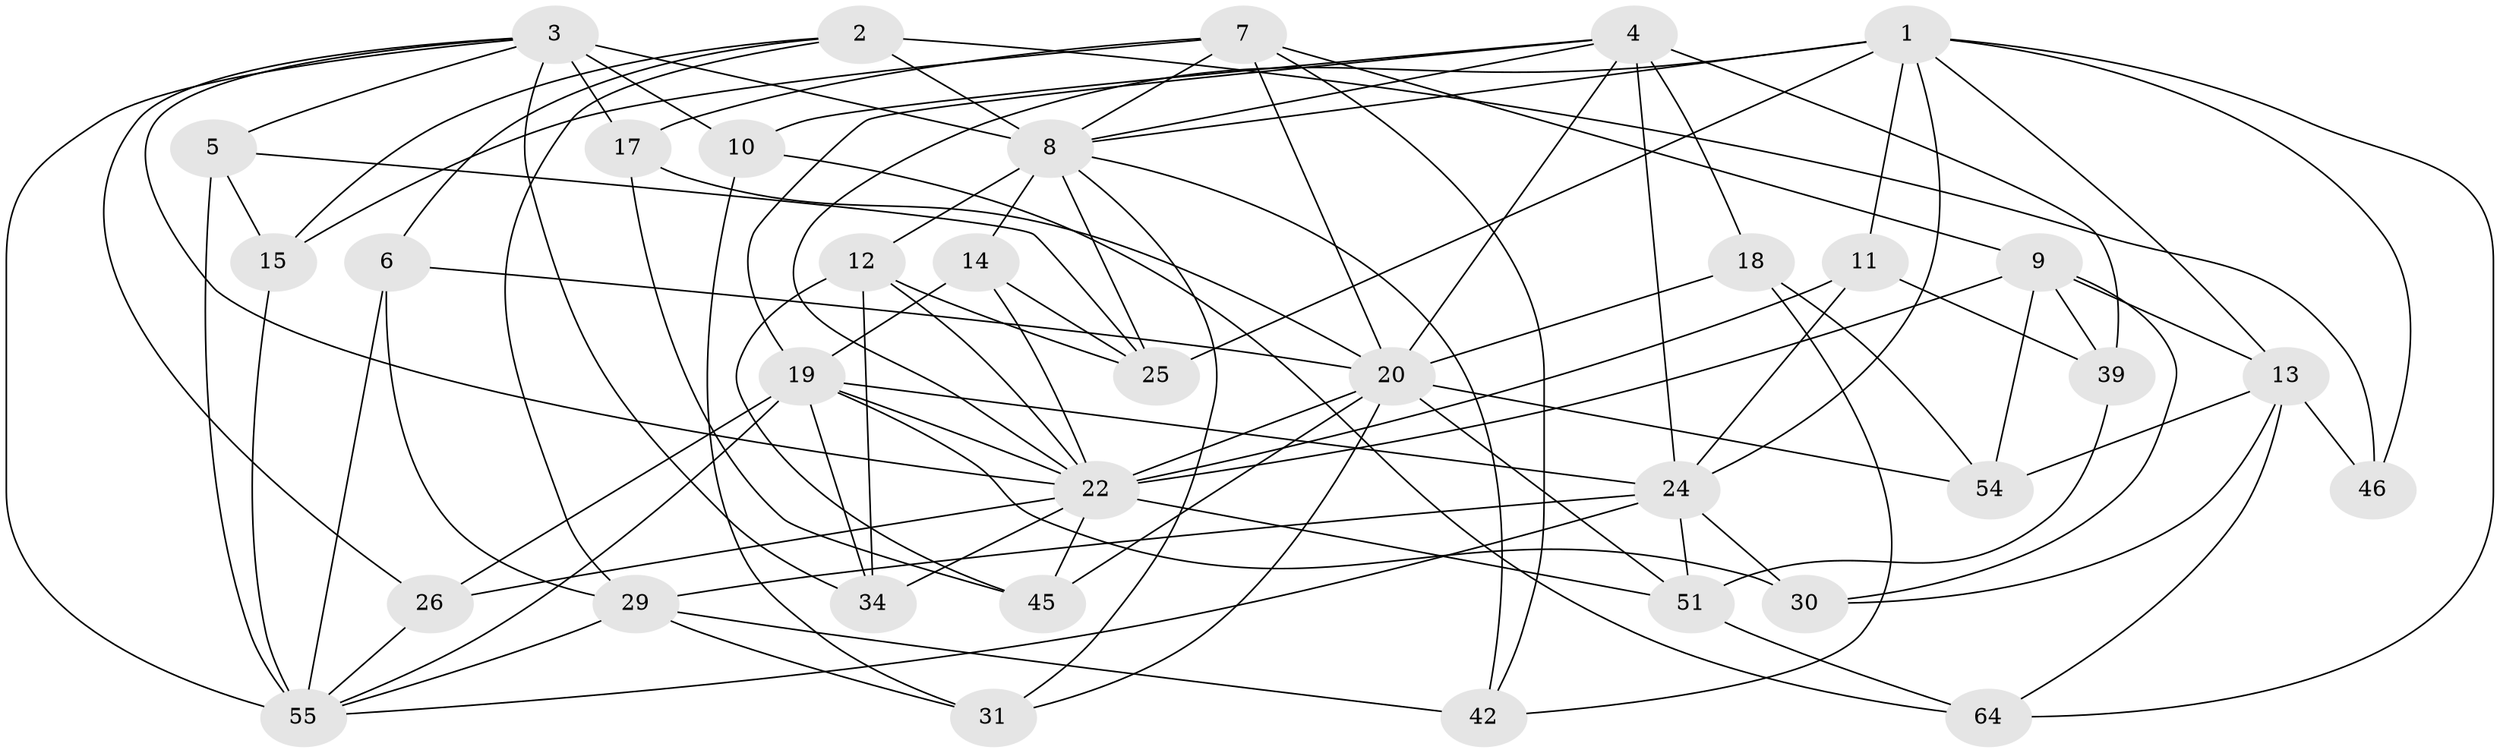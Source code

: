 // original degree distribution, {4: 1.0}
// Generated by graph-tools (version 1.1) at 2025/20/03/04/25 18:20:59]
// undirected, 35 vertices, 97 edges
graph export_dot {
graph [start="1"]
  node [color=gray90,style=filled];
  1 [super="+16"];
  2 [super="+58"];
  3 [super="+67+50+61"];
  4 [super="+40"];
  5;
  6;
  7 [super="+32"];
  8 [super="+47+21"];
  9 [super="+53"];
  10;
  11;
  12 [super="+57"];
  13 [super="+56"];
  14;
  15;
  17;
  18;
  19 [super="+23+37"];
  20 [super="+44+27"];
  22 [super="+35+36"];
  24 [super="+49+59"];
  25 [super="+28"];
  26;
  29 [super="+33"];
  30;
  31;
  34;
  39;
  42;
  45;
  46;
  51 [super="+62"];
  54;
  55 [super="+66+63"];
  64;
  1 -- 46;
  1 -- 8;
  1 -- 64;
  1 -- 22;
  1 -- 11;
  1 -- 13;
  1 -- 24;
  1 -- 25;
  2 -- 46 [weight=2];
  2 -- 15;
  2 -- 29;
  2 -- 6;
  2 -- 8;
  3 -- 10;
  3 -- 17;
  3 -- 55;
  3 -- 26;
  3 -- 5;
  3 -- 8 [weight=3];
  3 -- 34;
  3 -- 22;
  4 -- 19;
  4 -- 18;
  4 -- 39;
  4 -- 8;
  4 -- 10;
  4 -- 24 [weight=2];
  4 -- 20;
  5 -- 15;
  5 -- 55;
  5 -- 25;
  6 -- 29;
  6 -- 55;
  6 -- 20;
  7 -- 9;
  7 -- 42;
  7 -- 15;
  7 -- 8;
  7 -- 17;
  7 -- 20;
  8 -- 42;
  8 -- 14;
  8 -- 31;
  8 -- 25;
  8 -- 12;
  9 -- 30;
  9 -- 39;
  9 -- 54;
  9 -- 22;
  9 -- 13;
  10 -- 31;
  10 -- 64;
  11 -- 39;
  11 -- 22;
  11 -- 24;
  12 -- 25 [weight=2];
  12 -- 34;
  12 -- 45;
  12 -- 22;
  13 -- 30;
  13 -- 46;
  13 -- 64;
  13 -- 54;
  14 -- 25;
  14 -- 19;
  14 -- 22;
  15 -- 55;
  17 -- 45;
  17 -- 20;
  18 -- 54;
  18 -- 42;
  18 -- 20;
  19 -- 26;
  19 -- 30;
  19 -- 34;
  19 -- 55;
  19 -- 22;
  19 -- 24;
  20 -- 54;
  20 -- 45;
  20 -- 22;
  20 -- 51;
  20 -- 31;
  22 -- 51;
  22 -- 34;
  22 -- 26;
  22 -- 45;
  24 -- 30;
  24 -- 51 [weight=2];
  24 -- 55;
  24 -- 29;
  26 -- 55;
  29 -- 42;
  29 -- 31;
  29 -- 55;
  39 -- 51;
  51 -- 64;
}
